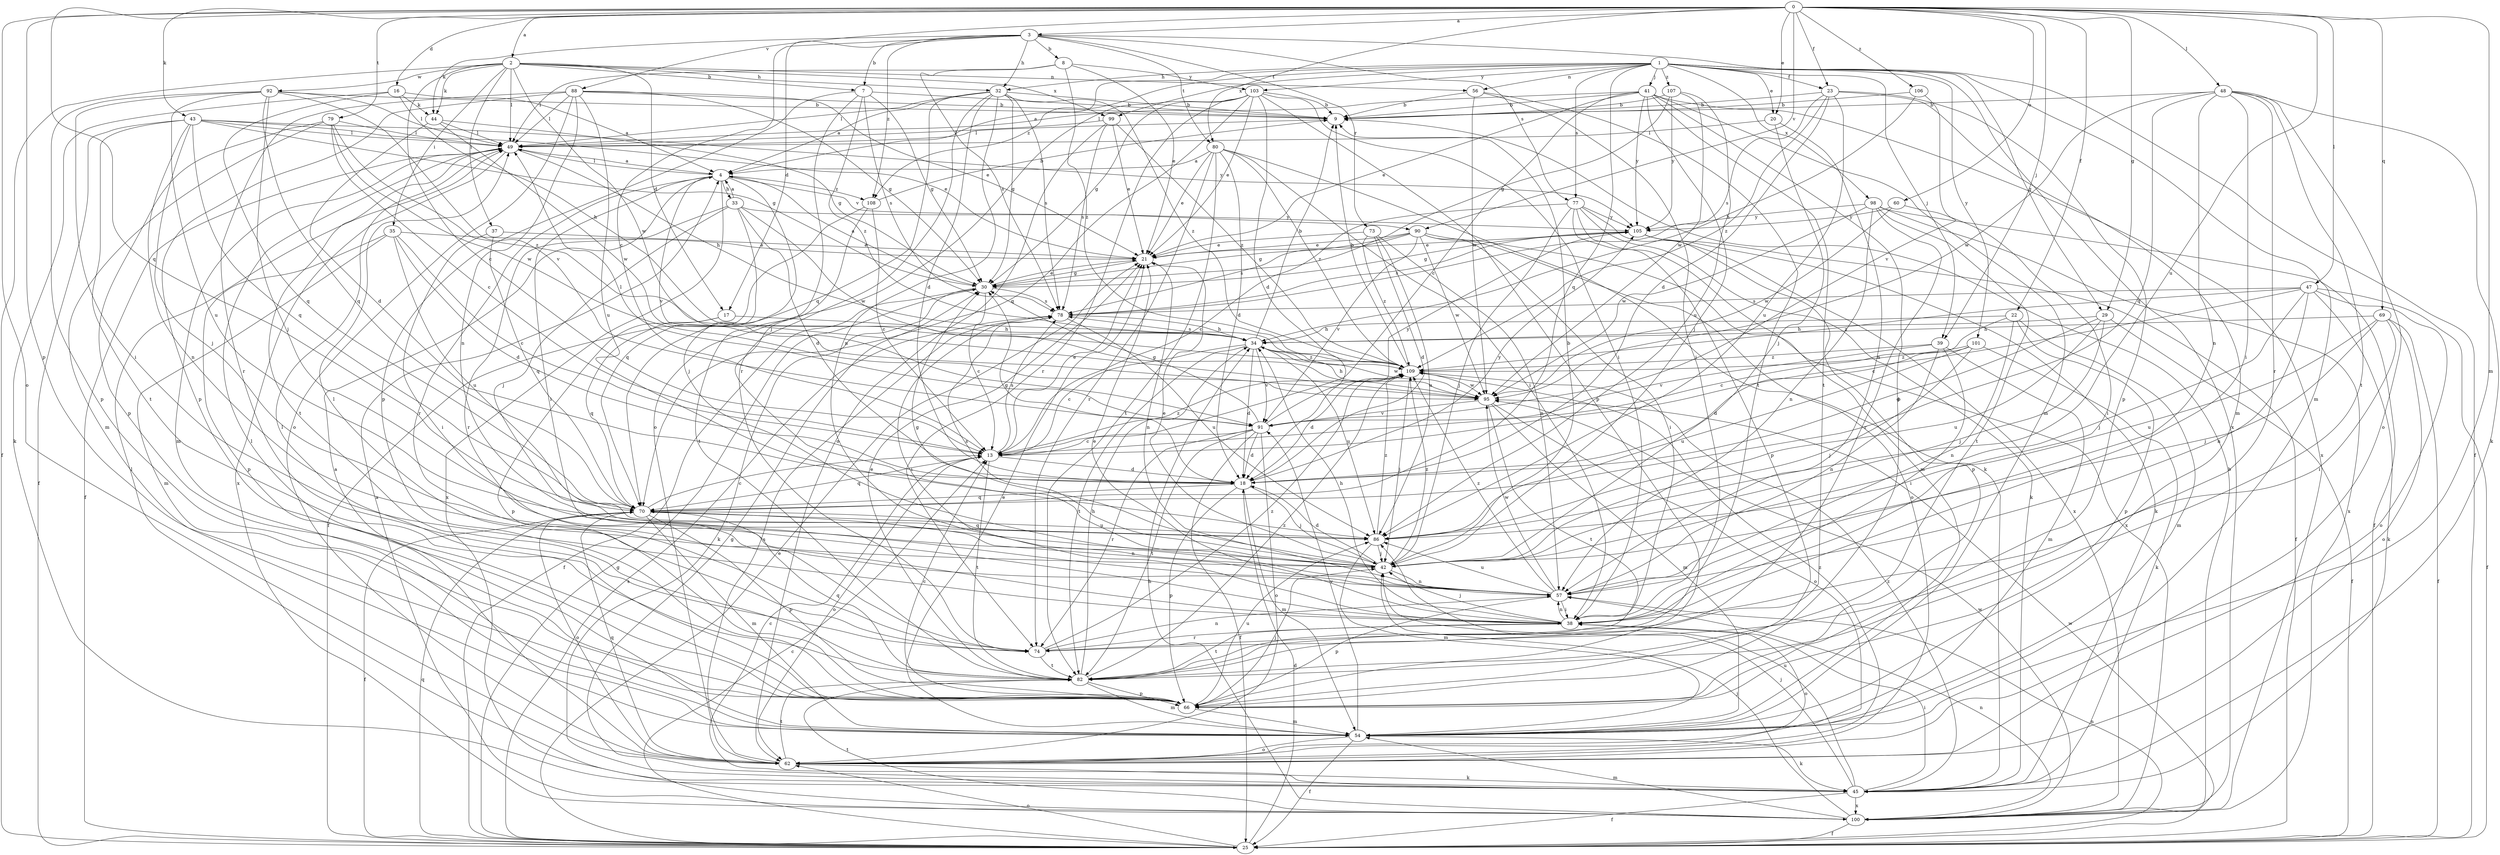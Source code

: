 strict digraph  {
0;
1;
2;
3;
4;
7;
8;
9;
13;
16;
17;
18;
20;
21;
22;
23;
25;
29;
30;
32;
33;
34;
35;
37;
38;
39;
41;
42;
43;
44;
45;
47;
48;
49;
54;
56;
57;
60;
62;
66;
69;
70;
73;
74;
77;
78;
79;
80;
82;
86;
88;
90;
91;
92;
95;
98;
99;
100;
101;
103;
105;
106;
107;
108;
109;
0 -> 2  [label=a];
0 -> 3  [label=a];
0 -> 16  [label=d];
0 -> 20  [label=e];
0 -> 22  [label=f];
0 -> 23  [label=f];
0 -> 29  [label=g];
0 -> 39  [label=j];
0 -> 43  [label=k];
0 -> 47  [label=l];
0 -> 48  [label=l];
0 -> 54  [label=m];
0 -> 60  [label=o];
0 -> 62  [label=o];
0 -> 66  [label=p];
0 -> 69  [label=q];
0 -> 70  [label=q];
0 -> 79  [label=t];
0 -> 80  [label=t];
0 -> 86  [label=u];
0 -> 88  [label=v];
0 -> 90  [label=v];
0 -> 106  [label=z];
1 -> 4  [label=a];
1 -> 20  [label=e];
1 -> 23  [label=f];
1 -> 25  [label=f];
1 -> 29  [label=g];
1 -> 32  [label=h];
1 -> 39  [label=j];
1 -> 41  [label=j];
1 -> 54  [label=m];
1 -> 56  [label=n];
1 -> 70  [label=q];
1 -> 77  [label=s];
1 -> 98  [label=x];
1 -> 99  [label=x];
1 -> 101  [label=y];
1 -> 103  [label=y];
1 -> 107  [label=z];
1 -> 108  [label=z];
2 -> 7  [label=b];
2 -> 13  [label=c];
2 -> 17  [label=d];
2 -> 25  [label=f];
2 -> 32  [label=h];
2 -> 35  [label=i];
2 -> 37  [label=i];
2 -> 44  [label=k];
2 -> 49  [label=l];
2 -> 56  [label=n];
2 -> 92  [label=w];
2 -> 95  [label=w];
2 -> 99  [label=x];
3 -> 7  [label=b];
3 -> 8  [label=b];
3 -> 13  [label=c];
3 -> 17  [label=d];
3 -> 32  [label=h];
3 -> 44  [label=k];
3 -> 73  [label=r];
3 -> 77  [label=s];
3 -> 80  [label=t];
3 -> 100  [label=x];
3 -> 108  [label=z];
4 -> 33  [label=h];
4 -> 38  [label=i];
4 -> 42  [label=j];
4 -> 49  [label=l];
4 -> 74  [label=r];
4 -> 90  [label=v];
4 -> 91  [label=v];
4 -> 100  [label=x];
4 -> 108  [label=z];
7 -> 9  [label=b];
7 -> 30  [label=g];
7 -> 42  [label=j];
7 -> 66  [label=p];
7 -> 78  [label=s];
7 -> 109  [label=z];
8 -> 21  [label=e];
8 -> 49  [label=l];
8 -> 78  [label=s];
8 -> 103  [label=y];
8 -> 109  [label=z];
9 -> 49  [label=l];
13 -> 18  [label=d];
13 -> 21  [label=e];
13 -> 62  [label=o];
13 -> 70  [label=q];
13 -> 78  [label=s];
13 -> 82  [label=t];
13 -> 109  [label=z];
16 -> 4  [label=a];
16 -> 34  [label=h];
16 -> 44  [label=k];
16 -> 45  [label=k];
16 -> 70  [label=q];
17 -> 34  [label=h];
17 -> 66  [label=p];
17 -> 70  [label=q];
18 -> 30  [label=g];
18 -> 42  [label=j];
18 -> 54  [label=m];
18 -> 66  [label=p];
18 -> 70  [label=q];
18 -> 105  [label=y];
20 -> 42  [label=j];
20 -> 49  [label=l];
20 -> 57  [label=n];
21 -> 30  [label=g];
21 -> 57  [label=n];
22 -> 13  [label=c];
22 -> 34  [label=h];
22 -> 54  [label=m];
22 -> 57  [label=n];
22 -> 66  [label=p];
23 -> 9  [label=b];
23 -> 18  [label=d];
23 -> 54  [label=m];
23 -> 66  [label=p];
23 -> 78  [label=s];
23 -> 86  [label=u];
23 -> 109  [label=z];
25 -> 13  [label=c];
25 -> 18  [label=d];
25 -> 21  [label=e];
25 -> 30  [label=g];
25 -> 57  [label=n];
25 -> 62  [label=o];
25 -> 70  [label=q];
25 -> 78  [label=s];
25 -> 95  [label=w];
29 -> 18  [label=d];
29 -> 25  [label=f];
29 -> 34  [label=h];
29 -> 42  [label=j];
29 -> 86  [label=u];
30 -> 4  [label=a];
30 -> 13  [label=c];
30 -> 21  [label=e];
30 -> 25  [label=f];
30 -> 45  [label=k];
30 -> 78  [label=s];
32 -> 4  [label=a];
32 -> 9  [label=b];
32 -> 18  [label=d];
32 -> 30  [label=g];
32 -> 49  [label=l];
32 -> 57  [label=n];
32 -> 70  [label=q];
32 -> 74  [label=r];
32 -> 78  [label=s];
32 -> 109  [label=z];
33 -> 4  [label=a];
33 -> 18  [label=d];
33 -> 42  [label=j];
33 -> 70  [label=q];
33 -> 74  [label=r];
33 -> 95  [label=w];
33 -> 105  [label=y];
34 -> 9  [label=b];
34 -> 13  [label=c];
34 -> 18  [label=d];
34 -> 78  [label=s];
34 -> 82  [label=t];
34 -> 86  [label=u];
34 -> 91  [label=v];
34 -> 95  [label=w];
34 -> 109  [label=z];
35 -> 13  [label=c];
35 -> 18  [label=d];
35 -> 21  [label=e];
35 -> 54  [label=m];
35 -> 66  [label=p];
35 -> 86  [label=u];
37 -> 21  [label=e];
37 -> 38  [label=i];
37 -> 70  [label=q];
38 -> 21  [label=e];
38 -> 34  [label=h];
38 -> 42  [label=j];
38 -> 57  [label=n];
38 -> 62  [label=o];
38 -> 74  [label=r];
38 -> 82  [label=t];
39 -> 38  [label=i];
39 -> 54  [label=m];
39 -> 57  [label=n];
39 -> 91  [label=v];
39 -> 109  [label=z];
41 -> 9  [label=b];
41 -> 13  [label=c];
41 -> 21  [label=e];
41 -> 42  [label=j];
41 -> 49  [label=l];
41 -> 54  [label=m];
41 -> 66  [label=p];
41 -> 82  [label=t];
41 -> 100  [label=x];
41 -> 105  [label=y];
42 -> 9  [label=b];
42 -> 18  [label=d];
42 -> 21  [label=e];
42 -> 30  [label=g];
42 -> 57  [label=n];
42 -> 78  [label=s];
42 -> 109  [label=z];
43 -> 21  [label=e];
43 -> 25  [label=f];
43 -> 30  [label=g];
43 -> 42  [label=j];
43 -> 49  [label=l];
43 -> 57  [label=n];
43 -> 70  [label=q];
43 -> 82  [label=t];
43 -> 105  [label=y];
44 -> 18  [label=d];
44 -> 30  [label=g];
44 -> 49  [label=l];
44 -> 95  [label=w];
45 -> 13  [label=c];
45 -> 25  [label=f];
45 -> 30  [label=g];
45 -> 38  [label=i];
45 -> 42  [label=j];
45 -> 49  [label=l];
45 -> 86  [label=u];
45 -> 100  [label=x];
45 -> 109  [label=z];
47 -> 13  [label=c];
47 -> 25  [label=f];
47 -> 42  [label=j];
47 -> 45  [label=k];
47 -> 57  [label=n];
47 -> 62  [label=o];
47 -> 78  [label=s];
47 -> 109  [label=z];
48 -> 9  [label=b];
48 -> 38  [label=i];
48 -> 45  [label=k];
48 -> 57  [label=n];
48 -> 62  [label=o];
48 -> 70  [label=q];
48 -> 74  [label=r];
48 -> 82  [label=t];
48 -> 95  [label=w];
49 -> 4  [label=a];
49 -> 25  [label=f];
49 -> 34  [label=h];
49 -> 54  [label=m];
49 -> 82  [label=t];
49 -> 100  [label=x];
54 -> 21  [label=e];
54 -> 25  [label=f];
54 -> 45  [label=k];
54 -> 49  [label=l];
54 -> 62  [label=o];
54 -> 91  [label=v];
56 -> 9  [label=b];
56 -> 38  [label=i];
56 -> 82  [label=t];
56 -> 95  [label=w];
57 -> 38  [label=i];
57 -> 66  [label=p];
57 -> 86  [label=u];
57 -> 95  [label=w];
57 -> 109  [label=z];
60 -> 38  [label=i];
60 -> 95  [label=w];
60 -> 105  [label=y];
62 -> 4  [label=a];
62 -> 45  [label=k];
62 -> 70  [label=q];
62 -> 78  [label=s];
62 -> 82  [label=t];
62 -> 109  [label=z];
66 -> 13  [label=c];
66 -> 42  [label=j];
66 -> 49  [label=l];
66 -> 54  [label=m];
66 -> 86  [label=u];
69 -> 25  [label=f];
69 -> 34  [label=h];
69 -> 38  [label=i];
69 -> 42  [label=j];
69 -> 62  [label=o];
69 -> 86  [label=u];
70 -> 13  [label=c];
70 -> 25  [label=f];
70 -> 54  [label=m];
70 -> 57  [label=n];
70 -> 62  [label=o];
70 -> 66  [label=p];
70 -> 86  [label=u];
73 -> 18  [label=d];
73 -> 21  [label=e];
73 -> 57  [label=n];
73 -> 86  [label=u];
73 -> 109  [label=z];
74 -> 49  [label=l];
74 -> 57  [label=n];
74 -> 82  [label=t];
74 -> 109  [label=z];
77 -> 13  [label=c];
77 -> 42  [label=j];
77 -> 45  [label=k];
77 -> 54  [label=m];
77 -> 66  [label=p];
77 -> 100  [label=x];
77 -> 105  [label=y];
78 -> 34  [label=h];
78 -> 38  [label=i];
78 -> 86  [label=u];
79 -> 13  [label=c];
79 -> 49  [label=l];
79 -> 54  [label=m];
79 -> 66  [label=p];
79 -> 95  [label=w];
79 -> 109  [label=z];
80 -> 4  [label=a];
80 -> 18  [label=d];
80 -> 21  [label=e];
80 -> 38  [label=i];
80 -> 45  [label=k];
80 -> 74  [label=r];
80 -> 82  [label=t];
80 -> 109  [label=z];
82 -> 21  [label=e];
82 -> 34  [label=h];
82 -> 54  [label=m];
82 -> 66  [label=p];
82 -> 70  [label=q];
82 -> 109  [label=z];
86 -> 42  [label=j];
86 -> 54  [label=m];
86 -> 70  [label=q];
86 -> 109  [label=z];
88 -> 9  [label=b];
88 -> 21  [label=e];
88 -> 30  [label=g];
88 -> 49  [label=l];
88 -> 57  [label=n];
88 -> 62  [label=o];
88 -> 66  [label=p];
88 -> 74  [label=r];
88 -> 86  [label=u];
90 -> 21  [label=e];
90 -> 30  [label=g];
90 -> 38  [label=i];
90 -> 62  [label=o];
90 -> 78  [label=s];
90 -> 91  [label=v];
90 -> 95  [label=w];
90 -> 100  [label=x];
91 -> 13  [label=c];
91 -> 18  [label=d];
91 -> 25  [label=f];
91 -> 30  [label=g];
91 -> 49  [label=l];
91 -> 62  [label=o];
91 -> 74  [label=r];
91 -> 82  [label=t];
91 -> 105  [label=y];
92 -> 9  [label=b];
92 -> 38  [label=i];
92 -> 42  [label=j];
92 -> 49  [label=l];
92 -> 66  [label=p];
92 -> 70  [label=q];
92 -> 86  [label=u];
92 -> 91  [label=v];
95 -> 34  [label=h];
95 -> 54  [label=m];
95 -> 62  [label=o];
95 -> 82  [label=t];
95 -> 91  [label=v];
98 -> 25  [label=f];
98 -> 57  [label=n];
98 -> 74  [label=r];
98 -> 82  [label=t];
98 -> 95  [label=w];
98 -> 100  [label=x];
98 -> 105  [label=y];
99 -> 21  [label=e];
99 -> 49  [label=l];
99 -> 62  [label=o];
99 -> 78  [label=s];
99 -> 109  [label=z];
100 -> 4  [label=a];
100 -> 9  [label=b];
100 -> 25  [label=f];
100 -> 34  [label=h];
100 -> 42  [label=j];
100 -> 54  [label=m];
100 -> 57  [label=n];
100 -> 82  [label=t];
100 -> 95  [label=w];
101 -> 18  [label=d];
101 -> 42  [label=j];
101 -> 45  [label=k];
101 -> 86  [label=u];
101 -> 109  [label=z];
103 -> 9  [label=b];
103 -> 18  [label=d];
103 -> 21  [label=e];
103 -> 30  [label=g];
103 -> 38  [label=i];
103 -> 62  [label=o];
103 -> 66  [label=p];
103 -> 70  [label=q];
103 -> 74  [label=r];
105 -> 21  [label=e];
105 -> 25  [label=f];
105 -> 30  [label=g];
105 -> 45  [label=k];
105 -> 66  [label=p];
105 -> 78  [label=s];
106 -> 9  [label=b];
106 -> 34  [label=h];
106 -> 91  [label=v];
107 -> 9  [label=b];
107 -> 30  [label=g];
107 -> 86  [label=u];
107 -> 95  [label=w];
107 -> 105  [label=y];
108 -> 9  [label=b];
108 -> 13  [label=c];
108 -> 25  [label=f];
108 -> 82  [label=t];
109 -> 9  [label=b];
109 -> 18  [label=d];
109 -> 42  [label=j];
109 -> 95  [label=w];
}
